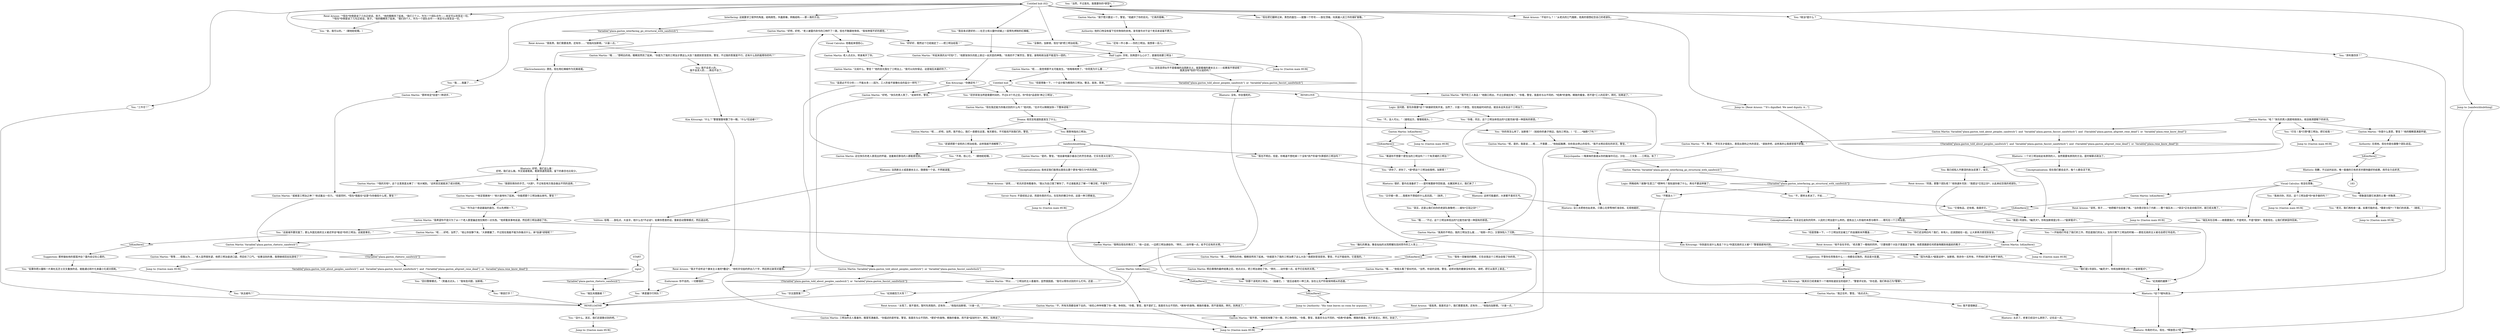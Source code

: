 # PLAZA / GASTON SANDWICH WC
# Sandwich orgy
# ==================================================
digraph G {
	  0 [label="START"];
	  1 [label="input"];
	  2 [label="Gaston Martin: 三明治的主人看着你，眼里写满痛苦。“你描述的是牢饭，警官。我喜欢与众不同的、*更好*的食物。精致的餐食，而不是*监狱时光*。拜托，别再说了。”"];
	  3 [label="Savoir Faire: 不是经验之谈，而是你真的可以。在狂热的懒汉中间，这是一种习惯做法。"];
	  4 [label="Jump to: [Gaston main HUB]"];
	  5 [label="Rhetoric: 一个对三明治如此有原则的人，自然需要有原则的方法。是时候聊点政治了。"];
	  6 [label="You: “我很钦佩你的手艺，*大厨*，不过有些地方我会做出不同的选择。”"];
	  7 [label="Gaston Martin: “呃，是的，我是说……呃……不需要……”他抬起胳膊，向你发出停止的信号。“我不太明白现在的状况，警官。”"];
	  8 [label="Gaston Martin: “哦……”他低头看了很长时间。“当然，你说的没错，警官。这样对我的健康没有好处。请吧，把它从我手上拿走。”"];
	  9 [label="You: “想象面包跟它来源的土壤一样黝黑……”"];
	  10 [label="You: 我已经陷入齐膝深的政治泥潭了，宝贝。"];
	  11 [label="Volition: 哇哦……放松点，大金牙。他什么也*不必说*。如果你愿意的话，重新启动警察模式，然后退出吧。"];
	  12 [label="Rhetoric: 没有。你会饿死的。"];
	  13 [label="You: 默默地指向三明治。"];
	  14 [label="You: “不。没人可以。”（凝视远方，慢慢摇摇头。）"];
	  15 [label="You: “但是想象一下，一个三明治完全被工厂的金属粉末所覆盖……”"];
	  16 [label="RENELOATHE"];
	  17 [label="Rhetoric: 太迟了。老爹已经没什么原则了。记住这一点。"];
	  18 [label="René Arnoux: “我才不会听这个康米主义者的*蠢话*，”他咬牙切齿的挤出几个字，然后转过身背对着你。"];
	  19 [label="Gaston Martin: “我真的不明白，我的三明治怎么就……”他刚一开口，又很快陷入了沉默。"];
	  20 [label="Jump to: [Gaston main HUB]"];
	  21 [label="Kim Kitsuragi: “我其实已经隶属于一个维持街道安全的组织了，”警督评论到。“你也是。我们称自己为*警察*。”"];
	  22 [label="You: “好好好，既然这个已经搞定了——把三明治给我！”"];
	  23 [label="Authority: 无视他。现在你是在跟整个团队说话。"];
	  24 [label="You: “我有一双敏锐的眼睛，它告诉我这个三明治会毁了你的背。”"];
	  25 [label="Gaston Martin: “呃……好吧，当然，我不担心。我们一直都在这里。每天都在。不可能找不到我们的，警官。”"];
	  26 [label="Rhetoric: 法西斯主义或是康米主义，随便挑一个说，不然就滚蛋。"];
	  27 [label="You: “宗主国答案？”"];
	  28 [label="You: “三牛仔？”"];
	  29 [label="You: “我……我赢了……？”"];
	  30 [label="Gaston Martin: “呃……好吧，当然了，”他让你安静下来。“大家都赢了，不过现在我能不能为你做点什么，来*加速*进程呢？”"];
	  31 [label="Gaston Martin: “那样肯定*会是*一种进步。”"];
	  32 [label="Gaston Martin: “我希望你不是只为了从一个老人那里骗走他仅剩的一点东西。”他郑重其事地说道，然后把三明治递给了你。"];
	  33 [label="You: “当然，不过首先，我需要你的*原型*。”"];
	  34 [label="You: “你看，同志，这个三明治体现出的*过度充裕*是一种固有的邪恶。”"];
	  35 [label="Gaston Martin: “你是什么意思，警官？”他的眼睛里满是怀疑。"];
	  36 [label="Jump to: [Gaston main HUB]"];
	  37 [label="Rhetoric: 没工夫把他也扯进来。只要心无旁骛地盯准目标，无视他就好。"];
	  38 [label="You: “因为外国人*就是这样*，加斯顿。除非你一无所有，不然他们是不会停下来的。”"];
	  39 [label="Untitled hub"];
	  40 [label="Gaston Martin: “我正在听，警官。”他点点头。"];
	  41 [label="Jump to: [Gaston main HUB]"];
	  42 [label="You: 我不是很确定……"];
	  43 [label="Conceptualization: 现在我们都会走开，每个人都会活下来。"];
	  44 [label="Gaston Martin: “比如什么，警官？”他的目光落在了三明治上。“我可以向你保证，这是瑞瓦肖最好的了。”"];
	  45 [label="Gaston Martin: “*肯定很美味*！”他兴奋地叫了起来。“你能把那个三明治做出来吗，警官？”"];
	  46 [label="Gaston Martin: “听起来真的太*可怕*了。”他那张快乐的脸上掠过一丝厌恶的神情。“你真的不了解烹饪，警官。食物和政治是不能混为一团的。”"];
	  47 [label="René Arnoux: “他不会在乎的。”老兵瞥了一眼他的同伴。“只要他那个大肚子里面装了食物，他愿意跪舔任何把食物踢到他面前的靴子……”"];
	  48 [label="You: “我们是1号部队，*幽灵犬*。你和加斯顿是2号——*皇家猎犬*。”"];
	  49 [label="Rhetoric: 抱歉，不过此时此刻，唯一能做的只有祈求并期待最好的结果。用尽全力去祈求。"];
	  50 [label="You: “回归警察模式。”（笑着点点头。）“我有些问题，加斯顿。”"];
	  51 [label="Gaston Martin: “不，所有东西都会掉下去的，”他忧心忡忡地瞥了你一眼，争辩到。“你看，警官，我不是矿工。我喜欢与众不同的、*美味*的食物。精致的餐食，而不是煤炭。拜托，别再说了。”"];
	  52 [label="René Arnoux: “很高贵。我喜欢这个。我们需要高贵。还有你……”他指向加斯顿。“兴奋一点。”"];
	  53 [label="Logic: 没问题，首先你需要*这个*来做研究和开发。当然了，只是一个原型。现在拖延时间的话，就会永远失去这个三明治了。"];
	  54 [label="You: “作为这个奇迹基础的面包，可以先烤制一下。”"];
	  55 [label="You: “不，那样太老派了。不如……”"];
	  56 [label="Gaston Martin: “呃……我觉得那不太可能发生。”他咯咯地笑了。“你究竟为什么要……”"];
	  57 [label="Conceptualization: 告诉这位迷失的同伴，人民的三明治是什么样的。提炼出工人阶级的本质与精华……寄托在一个三明治里。"];
	  58 [label="Authority: 他的口吻没有留下任何争辩的余地。发号施令对于这个老兵来说毫不费力。"];
	  59 [label="Gaston Martin: “我不想，”他担忧地瞥了你一眼，开口争辩到。“你看，警官，我喜欢与众不同的、*经典*的食物。精致的餐食，而不是泥土。拜托，别说了。”"];
	  60 [label="You: “老兄，我们再检查一遍，如果可能的话，*重新分配*一下我们的资源。”（继续。）"];
	  61 [label="Gaston Martin: “好吧。”快乐的男人笑了。“说来听听，警官。”"];
	  62 [label="You: “移民打手？”"];
	  63 [label="You: *政治*是什么？"];
	  64 [label="Gaston Martin: “哈？”快乐的男人困惑地挠挠头。他没搞清楚眼下的状况。"];
	  65 [label="Endurance: 你不会的。一切都很好。"];
	  66 [label="Gaston Martin: IsKimHere()"];
	  67 [label="IsKimHere()", shape=diamond];
	  68 [label="!(IsKimHere())", shape=diamond];
	  69 [label="You: “纪尧姆百万大军？”"];
	  70 [label="You: “我会来点更好的——在芝士和火腿中间铺上一层预先烤制的红辣椒。”"];
	  71 [label="Rhetoric: 好吧，我们这么做：\n好吧，我们这么做。外交或者勒索。勒索快速而高效。留下的悬念也比较少。"];
	  72 [label="You: “瑞瓦肖践踏者？”"];
	  73 [label="You: “现在把它翻转过来，黑色的面包——就像一个符号——放在顶端，向英雄人民工作的煤矿致敬。”"];
	  74 [label="You: “瑞瓦肖在召唤——她需要我们。不是明天，不是*很快*，而是现在。让我们把家园夺回来。”"];
	  75 [label="You: “又仔细一想……我根本不想组织什么民兵团。”（放弃。）"];
	  76 [label="You: “初步研发当然是需要时间的，不过6-9个月之后，你*将会*品尝到‘神之三明治’。”"];
	  77 [label="Gaston Martin: “我明白现在的情况了，”他一边说，一边把三明治递给你。“拜托……动作慢一点。给予它应有的关照。”"];
	  78 [label="You: “不用，担心它。”（朝他眨眨眼。）"];
	  79 [label="You: “这座城市要完蛋了。那么外国无政府主义者迟早会*偷走*你的三明治。这就是事实。”"];
	  80 [label="Gaston Martin: “是的，警官。”他自豪地展示着自己的烹饪奇迹。它实在是太壮丽了。"];
	  81 [label="Jump to: [Gaston main HUB]"];
	  82 [label="Gaston Martin: Variable[\"plaza.gaston_told_about_peoples_sandwich\"]  or  Variable[\"plaza.gaston_fascist_sandwhich\"]"];
	  83 [label="Variable[\"plaza.gaston_told_about_peoples_sandwich\"]  or  Variable[\"plaza.gaston_fascist_sandwhich\"]", shape=diamond];
	  84 [label="!(Variable[\"plaza.gaston_told_about_peoples_sandwich\"]  or  Variable[\"plaza.gaston_fascist_sandwhich\"])", shape=diamond];
	  85 [label="Gaston Martin: “所以……”三明治的主人看着你，显然很困惑。“我可以帮你点别的什么忙吗，还是……？”"];
	  86 [label="Jump to: [Gaston main HUB]"];
	  87 [label="René Arnoux: “太怪了。我不喜欢。暂时先用我的，还有你……”他指向加斯顿。“兴奋一点。”"];
	  88 [label="You: “没什么。其实，我们还是聊点别的吧。”"];
	  89 [label="You: “打住！我*只想*要三明治。把它给我！”"];
	  90 [label="Jump to: [Gaston main HUB]"];
	  91 [label="Gaston Martin: Variable[\"plaza.gaston_rhetoric_sandwich\"]"];
	  92 [label="Variable[\"plaza.gaston_rhetoric_sandwich\"]", shape=diamond];
	  93 [label="!(Variable[\"plaza.gaston_rhetoric_sandwich\"])", shape=diamond];
	  94 [label="Gaston Martin: “等等……但我以为……”老人显然很失望，他把三明治装进口袋，然后叹了口气。“如果没别的事，我想继续回去玩游戏了？”"];
	  95 [label="Gaston Martin: IsKimHere()"];
	  96 [label="IsKimHere()", shape=diamond];
	  97 [label="!(IsKimHere())", shape=diamond];
	  98 [label="Jump to: [Gaston main HUB]"];
	  99 [label="You: 我不会求人的。\n我不会求人的……再也不会了。"];
	  100 [label="Visual Calculus: 他没在想象。"];
	  101 [label="Gaston Martin: “好吧，好吧，”老人被雷内命令的口吻吓了一跳，但也不敢跟他争辩。“我有种很不好的感觉。”"];
	  102 [label="You: “还有一件小事——你的三明治。我想拿一会儿。”"];
	  103 [label="Visual Calculus: 他看起来很担心。"];
	  104 [label="You: “赶紧把那个该死的三明治给我，这样我就不用解释了。”"];
	  105 [label="You: “你的背怎么样了，加斯顿？”（拍拍你的鼻子侧边，指向三明治。）“它……*抽筋*了吗？”"];
	  106 [label="Gaston Martin: “*我的天啦*，这个主意真是太棒了！”他大喊到。“这样其实就抵消了成分损耗。”"];
	  107 [label="You: “执法者吗？”"];
	  108 [label="René Arnoux: “不如什么？！”从老兵的口气推断，他真的很想纪念自己的老部队。"];
	  109 [label="You: “它很有品，还有根。我喜欢它。”"];
	  110 [label="You: 这些选项似乎不是极端的法西斯主义，就是极端的康米主义——如果我不想说呢？\n我真没有*别的*可以说的吗？"];
	  111 [label="You: “我也不明白，但是，你难道不想吃掉一个没有*资产阶级*负罪感的三明治吗？”"];
	  112 [label="You: “融化的黄油，像金灿灿的太阳照耀在田间劳作的工人背上……”"];
	  113 [label="Gaston Martin: IsKimHere()"];
	  114 [label="IsKimHere()", shape=diamond];
	  115 [label="!(IsKimHere())", shape=diamond];
	  116 [label="René Arnoux: “该死，孩子……”他把帽子往后推了推。“当你意识到马丁内斯——整个瑞瓦肖——*其实*正在走向毁灭时，就已经太晚了。”"];
	  117 [label="You: “其实，还是让我们向你的老部队致敬吧——就叫*王冠之剑*！”"];
	  118 [label="Interfacing: 这就要求工程学的角度。结构刚性，外露房椽，网格结构——那一类的方法。"];
	  119 [label="Gaston Martin: Variable[\"plaza.gaston_interfacing_go_structural_with_sandwich\"]"];
	  120 [label="Variable[\"plaza.gaston_interfacing_go_structural_with_sandwich\"]", shape=diamond];
	  121 [label="!(Variable[\"plaza.gaston_interfacing_go_structural_with_sandwich\"])", shape=diamond];
	  122 [label="Logic: 网格结构？就像*生菜工厂*那种吗？我知道你做了什么。再也不要这样做了。"];
	  123 [label="René Arnoux: “很高贵。我们需要高贵。还有你……”他指向加斯顿。“兴奋一点。”"];
	  124 [label="You: “我是1号部队，*幽灵犬*。你和加斯顿是2号——*皇家猎犬*。”"];
	  125 [label="You: “难道你不想要个更恰当的三明治吗？一个有灵魂的三明治？”"];
	  126 [label="Kim Kitsuragi: “你到底在说什么鬼话？什么*外国无政府主义者*？”警督困惑地问到。"];
	  127 [label="Suggestion: 那样操纵他的爱国冲动？雷内会记在心里的。"];
	  128 [label="Jump to: [Gaston main HUB]"];
	  129 [label="Drama: 他完全知道到底发生了什么。"];
	  130 [label="Encyclopedia: 一堆美味的食谱从你的脑海中闪过。沙拉……三文鱼……三明治。有了！"];
	  131 [label="You: “盐是必不可少的——不能太多——因为，工人阶级不就像社会的盐分一样吗？”"];
	  132 [label="You: “我来问你，同志，这个三明治是*你*亲手做的吗？”"];
	  133 [label="Gaston Martin: Variable[\"plaza.gaston_told_about_peoples_sandwich\"]  and  Variable[\"plaza.gaston_fascist_sandwhich\"]  and  (Variable[\"plaza.gaston_altgreet_rene_dead\"]  or  Variable[\"plaza.rene_know_dead\"])"];
	  134 [label="Variable[\"plaza.gaston_told_about_peoples_sandwich\"]  and  Variable[\"plaza.gaston_fascist_sandwhich\"]  and  (Variable[\"plaza.gaston_altgreet_rene_dead\"]  or  Variable[\"plaza.rene_know_dead\"])", shape=diamond];
	  135 [label="!(Variable[\"plaza.gaston_told_about_peoples_sandwich\"]  and  Variable[\"plaza.gaston_fascist_sandwhich\"]  and  (Variable[\"plaza.gaston_altgreet_rene_dead\"]  or  Variable[\"plaza.rene_know_dead\"]))", shape=diamond];
	  136 [label="Gaston Martin: “不，警官。”烹饪天才摇摇头，表现出意料之外的坚定。“请放弃吧，这样真的让我感觉很不舒服。”"];
	  137 [label="Rhetoric: 很好，雷内也准备好了——是时候重新夺回街道。右翼民粹主义，我们来了！"];
	  138 [label="Suggestion: 不管你在兜售些什么——他都会买账的。而且是大批量。"];
	  139 [label="You: “金，我可以的。”（朝他眨眨眼。）"];
	  140 [label="RENELOVE"];
	  141 [label="Rhetoric: *这个*就叫政治……"];
	  142 [label="You: “菲利普四世？”"];
	  143 [label="Jump to: [sandwichhubthing]"];
	  144 [label="You: “弗里塞尔行刑队？”"];
	  145 [label="You: “没事的，加斯顿，现在*请*把三明治给我。”"];
	  146 [label="Electrochemistry: 漂亮，现在用红辣椒作为完美收尾。"];
	  147 [label="Gaston Martin: “或者是三明治之神？”他试着出一份力。“但是同时，*现在*我能在*这里*为你做些什么呢，警官？”"];
	  148 [label="Gaston Martin: “现在我还能为你做点别的什么吗？”他问到。“也许可以稍微加快一下整体进程？”"];
	  149 [label="Gaston Martin: 老人点点头，转身离开了你。"];
	  150 [label="You: “你那个该死的三明治，”（指着它。）“是压迫者的一种工具，旨在让无产阶级保持顺从的态度。”"];
	  151 [label="Gaston Martin: 这位快乐的老人表现出的怀疑，连塞美尼群岛的人都能感觉到。"];
	  152 [label="Gaston Martin: “我不吃工人食品！”他脱口而出，不过立即就后悔了。“你看，警官，我喜欢与众不同的、*经典*的食物。精致的餐食，而不是*工人的后背*。拜托，别再说了。”"];
	  153 [label="Gaston Martin: “哦……”想明白的他，眼睛突然亮了起来。“你就是为了我的三明治费了这么大劲？我感到受宠若惊，警官，不过不能给你。它是我的。”"];
	  154 [label="Jump to: [Gaston main HUB]"];
	  155 [label="You: “如果你把火腿和一片奥杜瓦芝士交叉叠放的话，就能通过碎片化来最小化成分损耗。”"];
	  156 [label="You: “不眠圣火？”"];
	  157 [label="René Arnoux: “*现在*你倒是说了几句正经话，孩子。”他的眼睛亮了起来。“我们三个人，作为一个团队合作——肯定可以改变这一切。”\n“*现在*你倒是说了几句正经话，孩子。”他的眼睛亮了起来。“我们四个人，作为一个团队合作——肯定可以改变这一切。”"];
	  158 [label="Gaston Martin: IsKimHere()"];
	  159 [label="IsKimHere()", shape=diamond];
	  160 [label="!(IsKimHere())", shape=diamond];
	  161 [label="Jump to: [Gaston main HUB]"];
	  162 [label="Kim Kitsuragi: “你确定吗？”"];
	  163 [label="Untitled hub (02)"];
	  164 [label="Jump to: [René Arnoux: \"\"It's dignified. We need dignity. A...\"]"];
	  165 [label="You: “哦……”不过，这个三明治体现出的*过度充裕*是一种固有的邪恶。”"];
	  166 [label="Conceptualization: 我肯定我们能想出某些比那个更有*吸引力*的东西来。"];
	  167 [label="You: “一开始他们夺走了我们的工作，然后是我们的女人，当你只剩下三明治的时候——那些无政府主义者也会把它夺走的。”"];
	  168 [label="You: “但是想象一下，一个设计极为精简的三明治。整洁，高效，简单。”"];
	  169 [label="You: “你们还没明白吗？我们，本地人，应该团结在一起。让大家再次感觉到安全。”"];
	  170 [label="Rhetoric: 这样可能最好。大家都不喜欢乞丐。"];
	  171 [label="Kim Kitsuragi: “什么？”警督狠狠地瞥了你一眼。“什么*压迫者*？”"];
	  172 [label="Jump to: [Authority: \"His tone leaves no room for argumen...\"]"];
	  173 [label="Gaston Martin: “哦……”想明白的他，眼睛突然亮了起来。“你是为了我的三明治才费这么大劲？我感到受宠若惊，警官，不过我的答案是不行。还有什么别的能帮你的吗？”"];
	  174 [label="Half Light: 天啦，别再耍什么心计了，直接找他要三明治！"];
	  175 [label="René Arnoux: “该死……”老兵厌恶地看着你。“我以为自己很了解你了，不过谁能真正了解一个懒汉呢，不是吗？”"];
	  176 [label="Gaston Martin: 明白事情的最终结果之后，他点点头，把三明治递给了你。“拜托……动作慢一点。给予它应有的关照。”"];
	  177 [label="sandwichhubthing"];
	  178 [label="Rhetoric: 你真的可以。现在，*释放怒火*吧！"];
	  179 [label="René Arnoux: “同意。那整个团队呢？”他快速补充到：“我提议*王冠之剑*，以此来纪念我的老部队。”"];
	  180 [label="You: “纪尧姆的雄狮？”"];
	  181 [label="Gaston Martin: “我宁愿只要这一个，警官。”他避开了你的目光。“它真的很棒。”"];
	  182 [label="You: “求你了，求你了，*请*把这个三明治给我吧，加斯顿！”"];
	  0 -> 1
	  1 -> 92
	  2 -> 20
	  3 -> 128
	  5 -> 64
	  5 -> 10
	  5 -> 43
	  6 -> 45
	  7 -> 130
	  8 -> 150
	  9 -> 60
	  10 -> 179
	  11 -> 144
	  12 -> 66
	  13 -> 177
	  14 -> 95
	  15 -> 47
	  16 -> 88
	  17 -> 178
	  18 -> 65
	  19 -> 112
	  19 -> 126
	  21 -> 40
	  22 -> 174
	  23 -> 96
	  24 -> 8
	  25 -> 104
	  26 -> 11
	  27 -> 16
	  28 -> 16
	  29 -> 31
	  30 -> 91
	  31 -> 147
	  32 -> 77
	  32 -> 30
	  32 -> 79
	  33 -> 33
	  34 -> 19
	  35 -> 23
	  37 -> 57
	  38 -> 48
	  39 -> 140
	  39 -> 61
	  39 -> 76
	  40 -> 42
	  42 -> 17
	  44 -> 131
	  45 -> 54
	  46 -> 162
	  47 -> 138
	  48 -> 180
	  49 -> 100
	  49 -> 183
	  50 -> 62
	  51 -> 20
	  52 -> 59
	  53 -> 34
	  53 -> 14
	  54 -> 32
	  55 -> 109
	  56 -> 168
	  56 -> 39
	  57 -> 169
	  57 -> 15
	  58 -> 102
	  59 -> 20
	  60 -> 36
	  61 -> 82
	  62 -> 16
	  63 -> 142
	  64 -> 89
	  64 -> 35
	  64 -> 133
	  65 -> 144
	  66 -> 68
	  66 -> 69
	  67 -> 21
	  68 -> 40
	  69 -> 16
	  70 -> 46
	  71 -> 106
	  71 -> 6
	  72 -> 16
	  73 -> 52
	  74 -> 158
	  75 -> 117
	  76 -> 148
	  77 -> 150
	  78 -> 26
	  79 -> 114
	  80 -> 166
	  82 -> 84
	  82 -> 85
	  83 -> 12
	  84 -> 27
	  85 -> 87
	  87 -> 59
	  88 -> 41
	  89 -> 154
	  91 -> 93
	  91 -> 94
	  92 -> 72
	  93 -> 134
	  94 -> 4
	  95 -> 97
	  95 -> 98
	  96 -> 49
	  97 -> 125
	  99 -> 171
	  100 -> 9
	  100 -> 74
	  100 -> 132
	  100 -> 113
	  101 -> 146
	  101 -> 22
	  101 -> 103
	  102 -> 174
	  103 -> 149
	  104 -> 78
	  105 -> 7
	  106 -> 147
	  107 -> 16
	  108 -> 164
	  109 -> 124
	  110 -> 83
	  111 -> 182
	  112 -> 153
	  113 -> 115
	  113 -> 116
	  114 -> 127
	  115 -> 57
	  116 -> 86
	  117 -> 165
	  118 -> 120
	  119 -> 121
	  119 -> 122
	  120 -> 123
	  121 -> 156
	  121 -> 55
	  122 -> 156
	  122 -> 55
	  123 -> 173
	  124 -> 180
	  125 -> 182
	  126 -> 38
	  127 -> 155
	  129 -> 25
	  129 -> 13
	  129 -> 105
	  130 -> 119
	  131 -> 2
	  132 -> 81
	  133 -> 136
	  133 -> 135
	  134 -> 50
	  135 -> 5
	  136 -> 37
	  137 -> 170
	  137 -> 75
	  138 -> 67
	  139 -> 163
	  140 -> 53
	  141 -> 178
	  142 -> 141
	  143 -> 178
	  144 -> 16
	  145 -> 174
	  146 -> 71
	  147 -> 91
	  148 -> 129
	  149 -> 44
	  150 -> 159
	  151 -> 101
	  152 -> 20
	  153 -> 176
	  155 -> 107
	  156 -> 141
	  157 -> 139
	  158 -> 160
	  158 -> 161
	  159 -> 172
	  160 -> 18
	  162 -> 76
	  162 -> 61
	  163 -> 70
	  163 -> 73
	  163 -> 108
	  163 -> 143
	  163 -> 145
	  163 -> 181
	  163 -> 157
	  163 -> 118
	  163 -> 28
	  163 -> 29
	  163 -> 63
	  164 -> 124
	  165 -> 19
	  166 -> 175
	  167 -> 48
	  168 -> 152
	  169 -> 158
	  170 -> 37
	  171 -> 18
	  172 -> 59
	  173 -> 99
	  174 -> 56
	  174 -> 90
	  174 -> 110
	  175 -> 3
	  176 -> 150
	  177 -> 80
	  177 -> 51
	  177 -> 111
	  177 -> 151
	  178 -> 178
	  179 -> 167
	  180 -> 141
	  181 -> 58
	  182 -> 137
}

